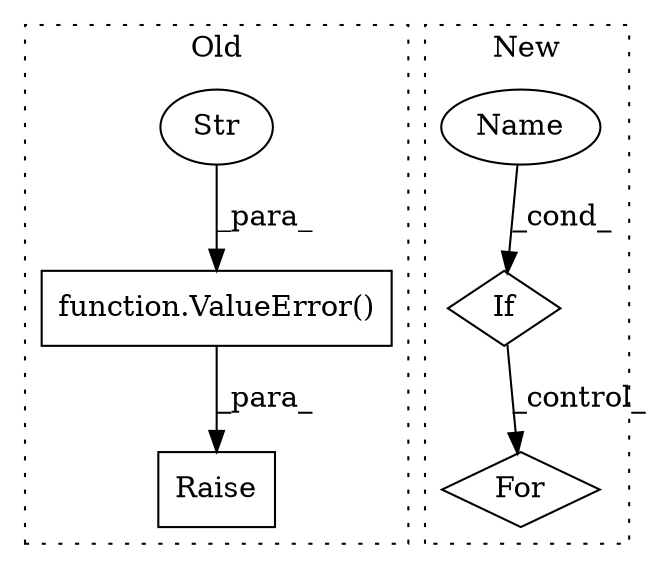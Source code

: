 digraph G {
subgraph cluster0 {
1 [label="Raise" a="91" s="2896" l="6" shape="box"];
3 [label="function.ValueError()" a="75" s="2902,2965" l="11,1" shape="box"];
5 [label="Str" a="66" s="2913" l="52" shape="ellipse"];
label = "Old";
style="dotted";
}
subgraph cluster1 {
2 [label="For" a="107" s="4593,4629" l="4,18" shape="diamond"];
4 [label="If" a="96" s="4491,4504" l="3,14" shape="diamond"];
6 [label="Name" a="87" s="4494" l="10" shape="ellipse"];
label = "New";
style="dotted";
}
3 -> 1 [label="_para_"];
4 -> 2 [label="_control_"];
5 -> 3 [label="_para_"];
6 -> 4 [label="_cond_"];
}